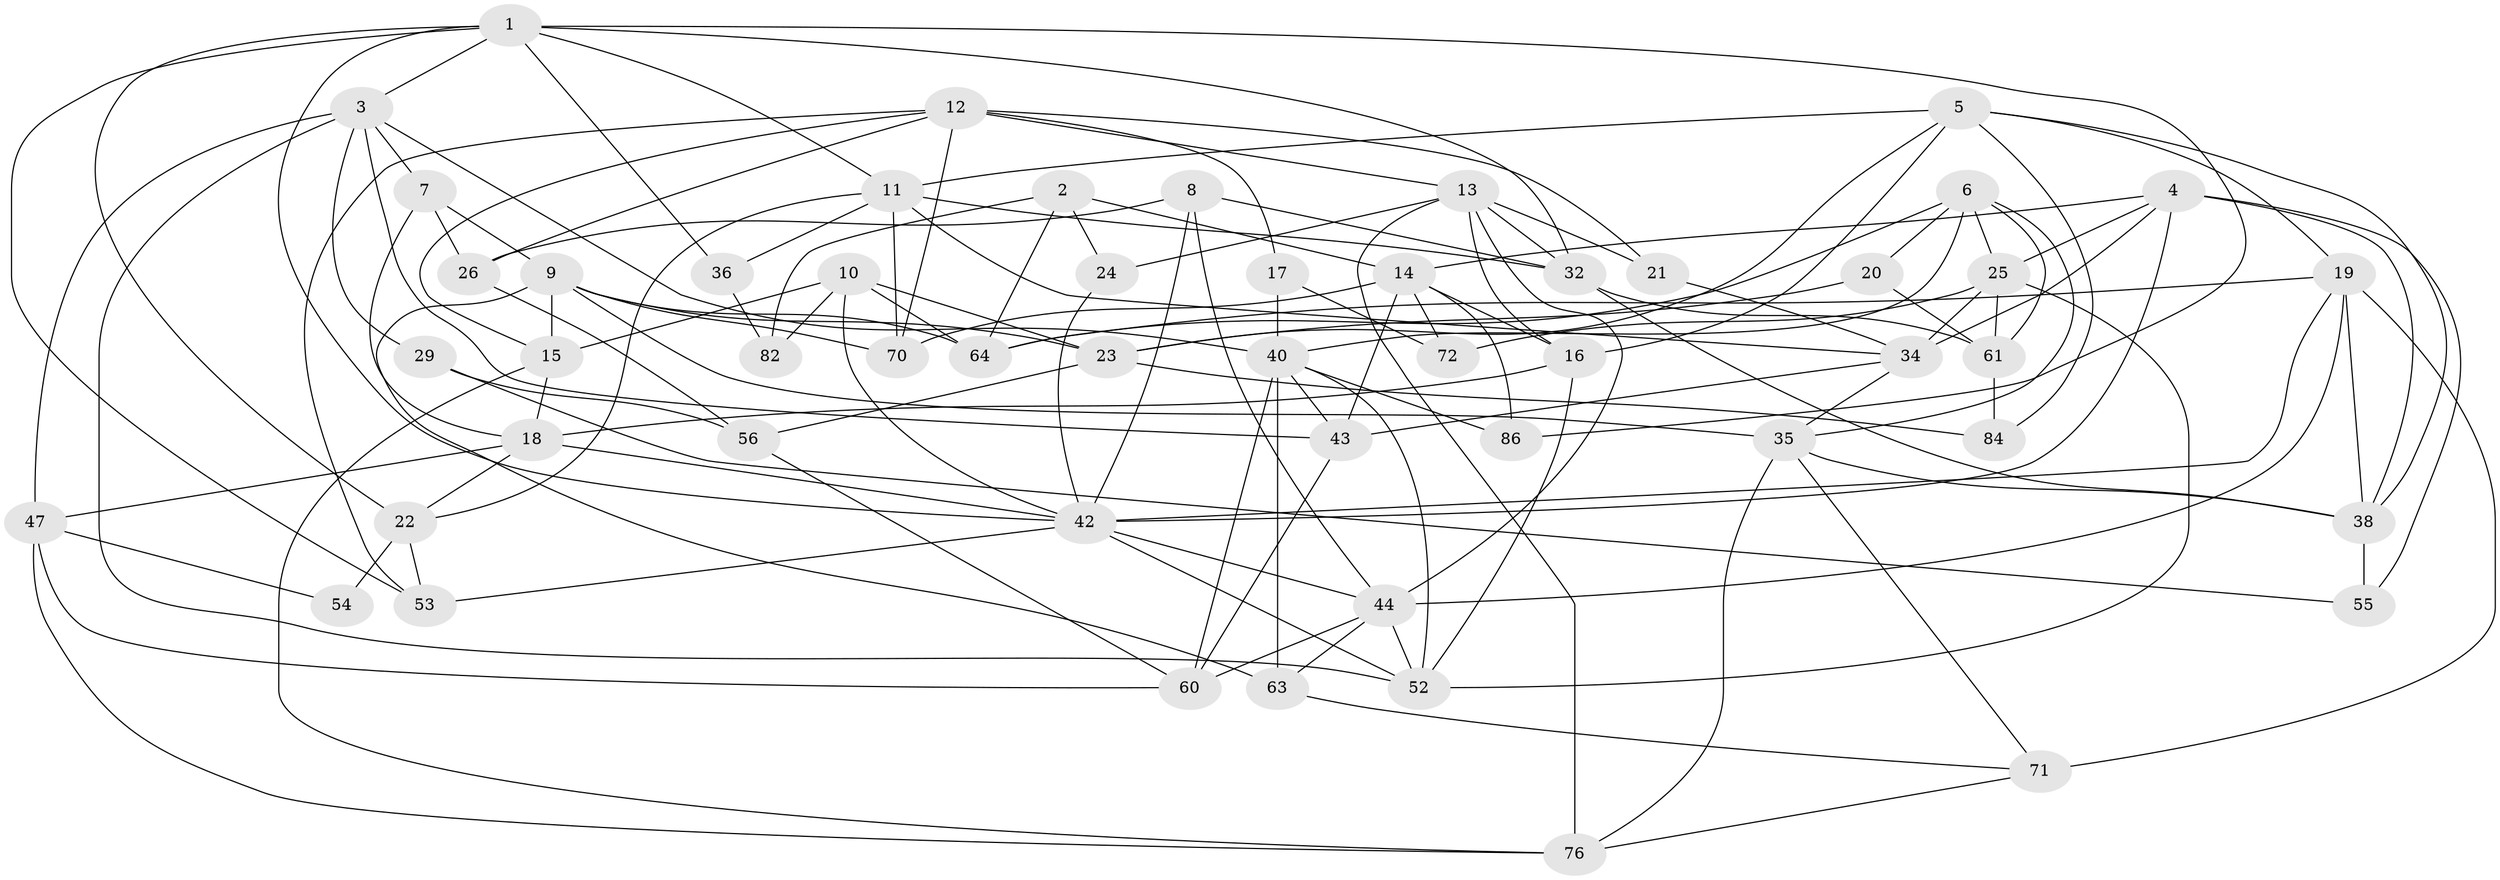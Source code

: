 // original degree distribution, {4: 0.375, 2: 0.056818181818181816, 5: 0.2159090909090909, 3: 0.2727272727272727, 6: 0.06818181818181818, 7: 0.011363636363636364}
// Generated by graph-tools (version 1.1) at 2025/41/03/06/25 10:41:58]
// undirected, 53 vertices, 134 edges
graph export_dot {
graph [start="1"]
  node [color=gray90,style=filled];
  1 [super="+37"];
  2 [super="+68"];
  3 [super="+30"];
  4 [super="+58"];
  5 [super="+69"];
  6 [super="+39"];
  7 [super="+48"];
  8;
  9 [super="+27"];
  10 [super="+77"];
  11 [super="+41"];
  12 [super="+46"];
  13 [super="+49"];
  14 [super="+65"];
  15 [super="+66"];
  16 [super="+33"];
  17;
  18 [super="+59"];
  19 [super="+79"];
  20;
  21 [super="+50"];
  22 [super="+31"];
  23 [super="+28"];
  24;
  25 [super="+78"];
  26;
  29;
  32 [super="+51"];
  34 [super="+75"];
  35 [super="+83"];
  36;
  38 [super="+45"];
  40 [super="+57"];
  42 [super="+87"];
  43;
  44 [super="+80"];
  47;
  52 [super="+62"];
  53;
  54;
  55;
  56 [super="+85"];
  60 [super="+88"];
  61;
  63 [super="+67"];
  64 [super="+73"];
  70;
  71 [super="+74"];
  72 [super="+81"];
  76;
  82;
  84;
  86;
  1 -- 36;
  1 -- 22;
  1 -- 53;
  1 -- 32;
  1 -- 3;
  1 -- 86;
  1 -- 11;
  1 -- 42;
  2 -- 14;
  2 -- 24;
  2 -- 64;
  2 -- 82;
  3 -- 52;
  3 -- 29;
  3 -- 40;
  3 -- 43;
  3 -- 47;
  3 -- 7;
  4 -- 55;
  4 -- 34 [weight=2];
  4 -- 38;
  4 -- 42;
  4 -- 14;
  4 -- 25;
  5 -- 84;
  5 -- 16;
  5 -- 23;
  5 -- 11;
  5 -- 38;
  5 -- 19;
  6 -- 20;
  6 -- 35;
  6 -- 61;
  6 -- 64;
  6 -- 40;
  6 -- 25;
  7 -- 26;
  7 -- 18;
  7 -- 9;
  8 -- 32;
  8 -- 26;
  8 -- 42;
  8 -- 44;
  9 -- 70;
  9 -- 63;
  9 -- 15;
  9 -- 64;
  9 -- 35;
  9 -- 23;
  10 -- 15 [weight=2];
  10 -- 23;
  10 -- 64;
  10 -- 82;
  10 -- 42;
  11 -- 34;
  11 -- 70;
  11 -- 32;
  11 -- 36;
  11 -- 22;
  12 -- 53;
  12 -- 15;
  12 -- 17;
  12 -- 21;
  12 -- 26;
  12 -- 70;
  12 -- 13;
  13 -- 16;
  13 -- 32;
  13 -- 21;
  13 -- 24;
  13 -- 76;
  13 -- 44;
  14 -- 43;
  14 -- 16;
  14 -- 86;
  14 -- 70;
  14 -- 72;
  15 -- 76;
  15 -- 18;
  16 -- 52;
  16 -- 18;
  17 -- 40;
  17 -- 72;
  18 -- 22;
  18 -- 42;
  18 -- 47;
  19 -- 44;
  19 -- 64;
  19 -- 38;
  19 -- 71;
  19 -- 42;
  20 -- 23;
  20 -- 61;
  21 -- 34;
  22 -- 54;
  22 -- 53;
  23 -- 56;
  23 -- 84;
  24 -- 42;
  25 -- 61 [weight=2];
  25 -- 52;
  25 -- 72;
  25 -- 34;
  26 -- 56 [weight=2];
  29 -- 55;
  29 -- 56;
  32 -- 61;
  32 -- 38;
  34 -- 43;
  34 -- 35;
  35 -- 76;
  35 -- 71;
  35 -- 38;
  36 -- 82;
  38 -- 55;
  40 -- 43;
  40 -- 52;
  40 -- 86;
  40 -- 60;
  40 -- 63 [weight=2];
  42 -- 52;
  42 -- 53;
  42 -- 44;
  43 -- 60;
  44 -- 63;
  44 -- 52;
  44 -- 60;
  47 -- 54;
  47 -- 76;
  47 -- 60;
  56 -- 60;
  61 -- 84;
  63 -- 71;
  71 -- 76;
}

